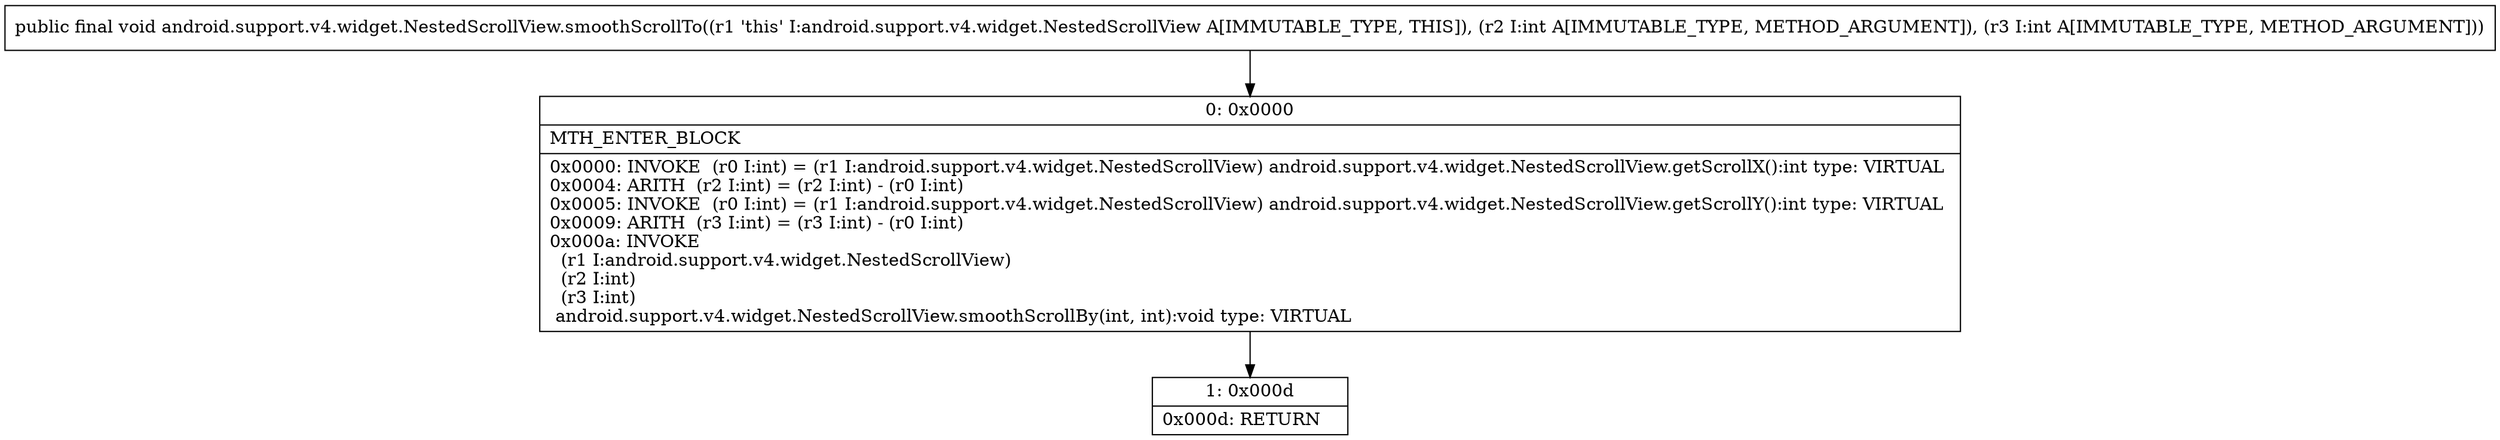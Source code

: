 digraph "CFG forandroid.support.v4.widget.NestedScrollView.smoothScrollTo(II)V" {
Node_0 [shape=record,label="{0\:\ 0x0000|MTH_ENTER_BLOCK\l|0x0000: INVOKE  (r0 I:int) = (r1 I:android.support.v4.widget.NestedScrollView) android.support.v4.widget.NestedScrollView.getScrollX():int type: VIRTUAL \l0x0004: ARITH  (r2 I:int) = (r2 I:int) \- (r0 I:int) \l0x0005: INVOKE  (r0 I:int) = (r1 I:android.support.v4.widget.NestedScrollView) android.support.v4.widget.NestedScrollView.getScrollY():int type: VIRTUAL \l0x0009: ARITH  (r3 I:int) = (r3 I:int) \- (r0 I:int) \l0x000a: INVOKE  \l  (r1 I:android.support.v4.widget.NestedScrollView)\l  (r2 I:int)\l  (r3 I:int)\l android.support.v4.widget.NestedScrollView.smoothScrollBy(int, int):void type: VIRTUAL \l}"];
Node_1 [shape=record,label="{1\:\ 0x000d|0x000d: RETURN   \l}"];
MethodNode[shape=record,label="{public final void android.support.v4.widget.NestedScrollView.smoothScrollTo((r1 'this' I:android.support.v4.widget.NestedScrollView A[IMMUTABLE_TYPE, THIS]), (r2 I:int A[IMMUTABLE_TYPE, METHOD_ARGUMENT]), (r3 I:int A[IMMUTABLE_TYPE, METHOD_ARGUMENT])) }"];
MethodNode -> Node_0;
Node_0 -> Node_1;
}

